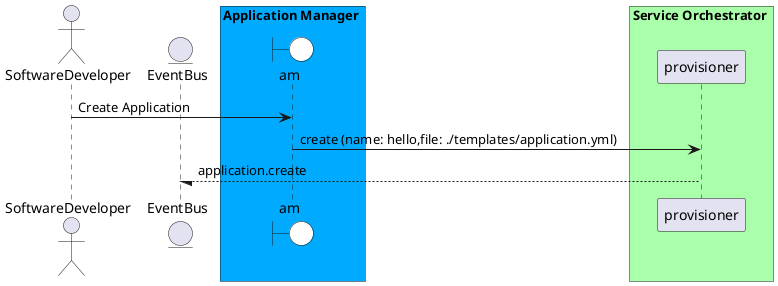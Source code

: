 @startuml

actor "SoftwareDeveloper"


entity EventBus

box Application Manager #00aaff
    boundary am #white
end box


box Service Orchestrator #aaffaa
            participant provisioner
    end box


"SoftwareDeveloper" -> am: Create Application

    am -> "provisioner": create (name: hello,file: ./templates/application.yml)

    "provisioner" --/ EventBus: application.create



@enduml

